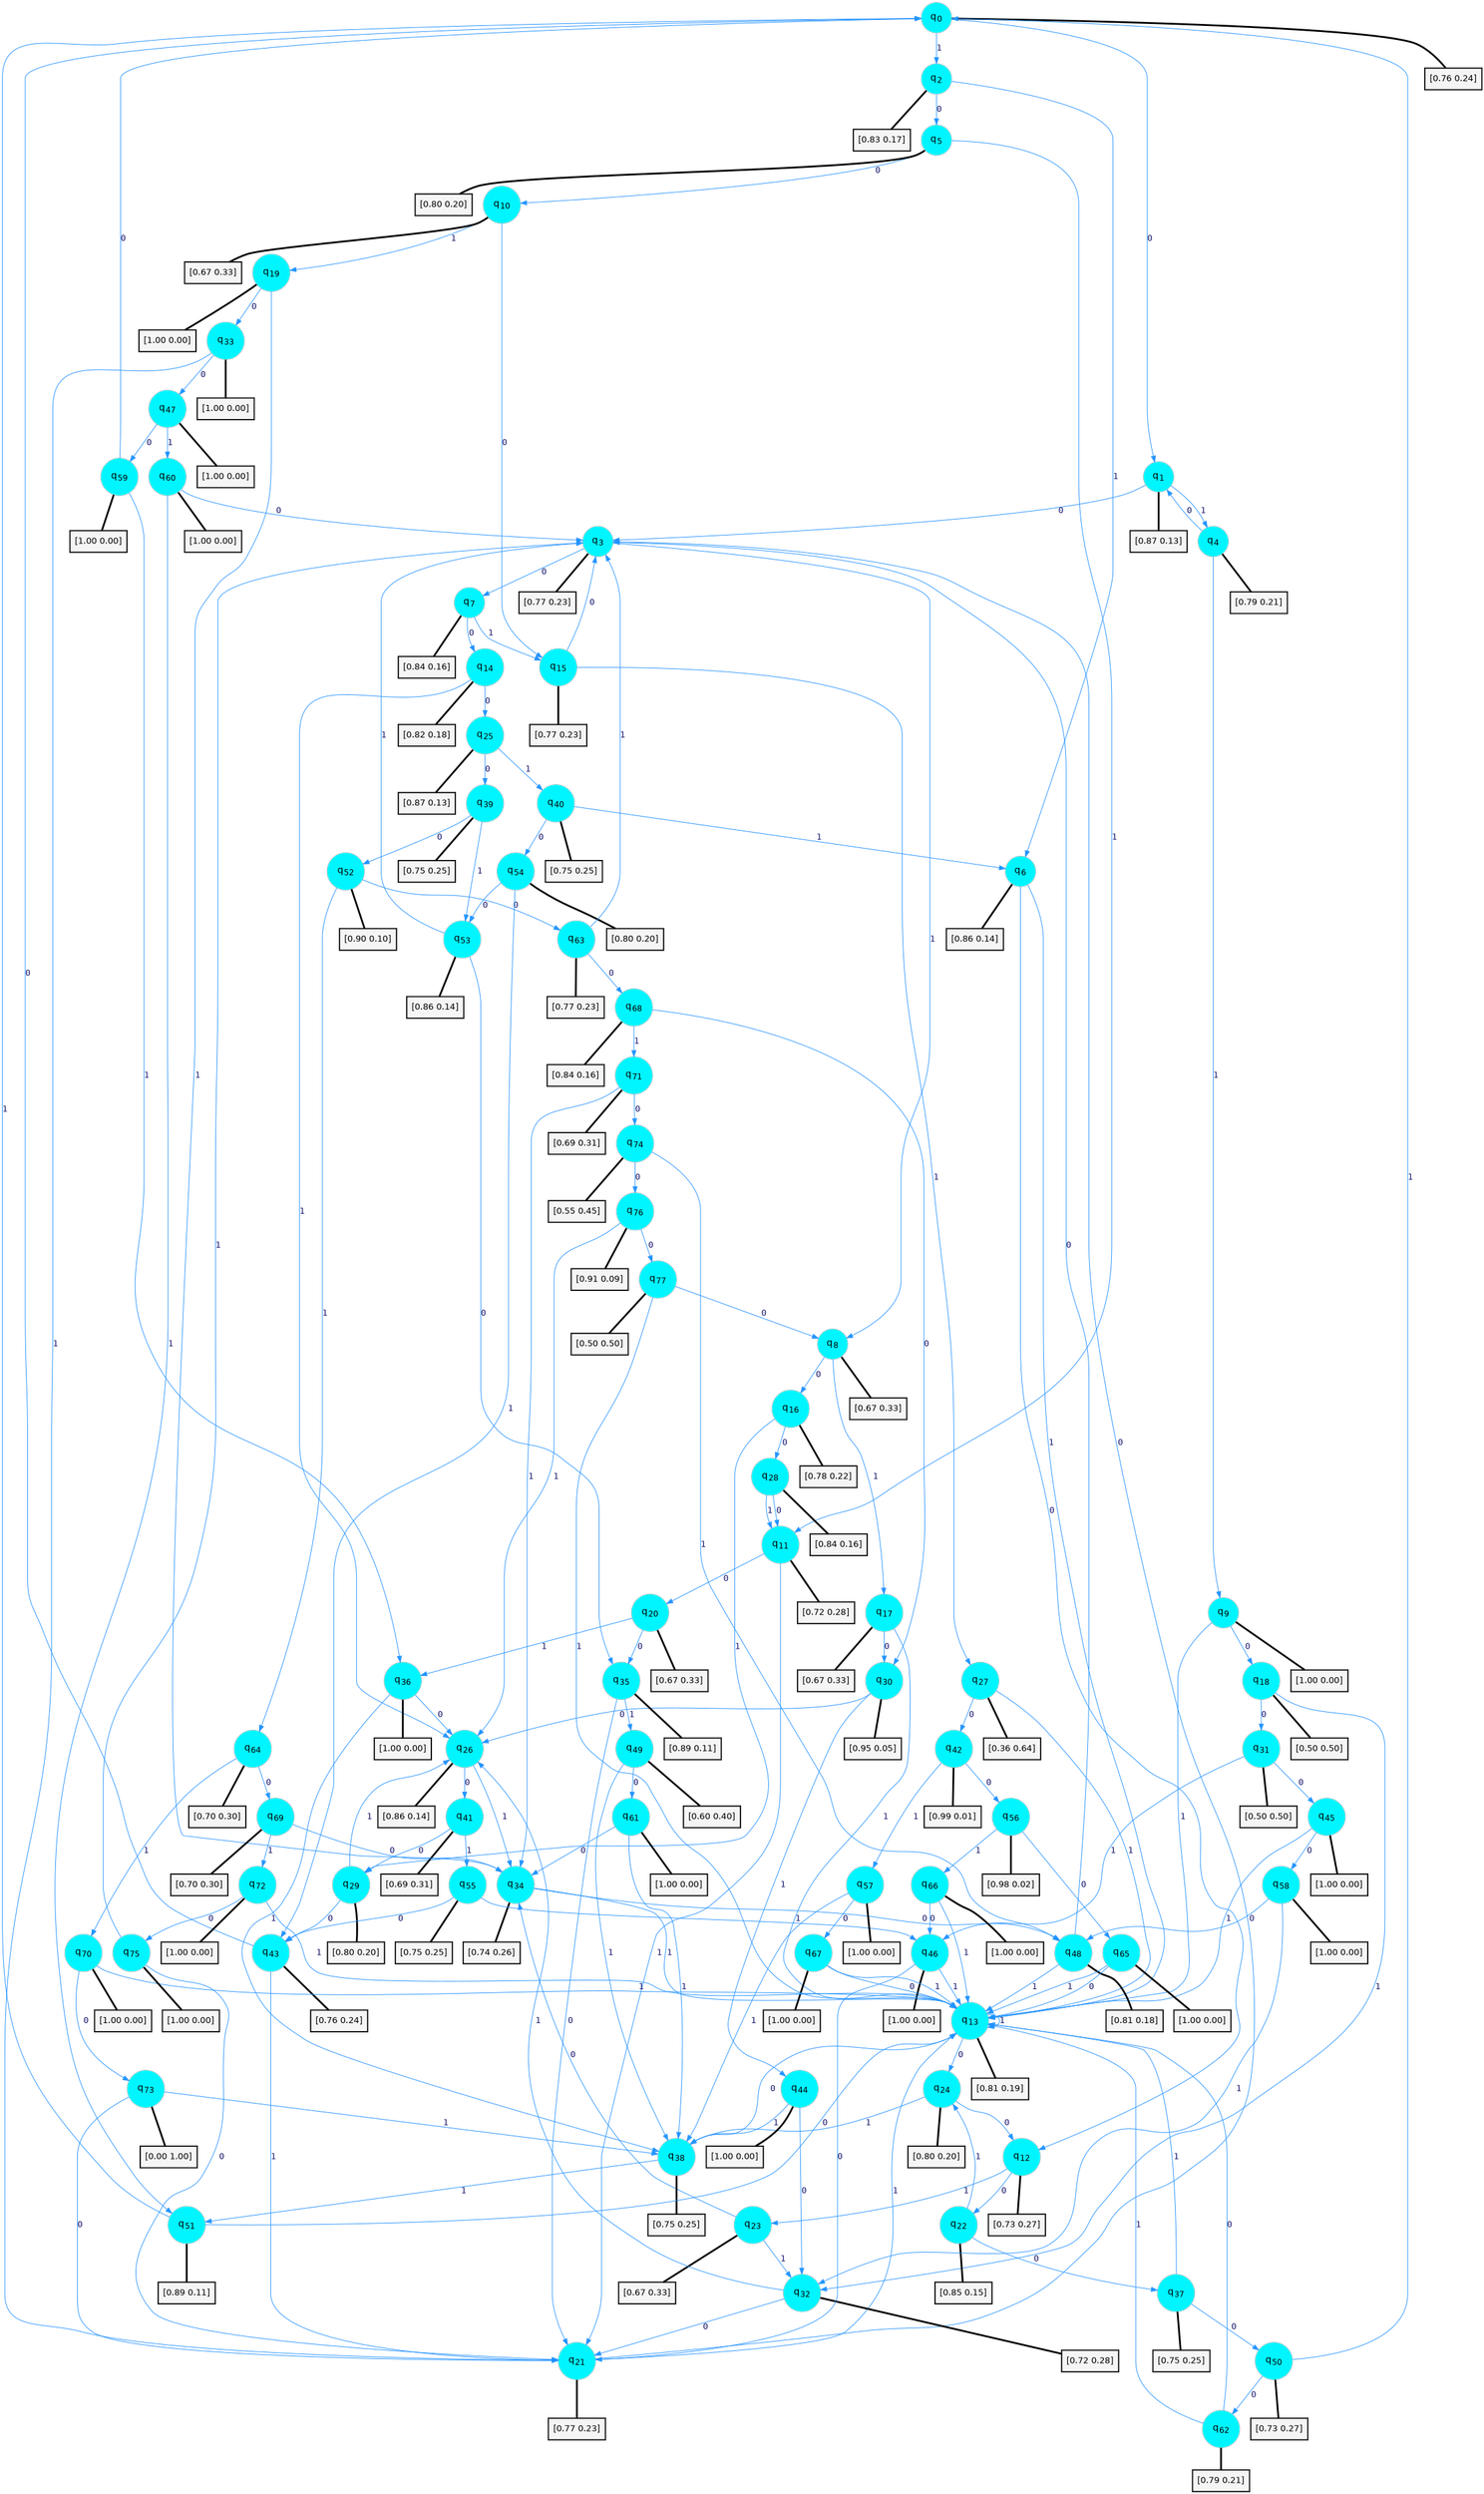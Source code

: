 digraph G {
graph [
bgcolor=transparent, dpi=300, rankdir=TD, size="40,25"];
node [
color=gray, fillcolor=turquoise1, fontcolor=black, fontname=Helvetica, fontsize=16, fontweight=bold, shape=circle, style=filled];
edge [
arrowsize=1, color=dodgerblue1, fontcolor=midnightblue, fontname=courier, fontweight=bold, penwidth=1, style=solid, weight=20];
0[label=<q<SUB>0</SUB>>];
1[label=<q<SUB>1</SUB>>];
2[label=<q<SUB>2</SUB>>];
3[label=<q<SUB>3</SUB>>];
4[label=<q<SUB>4</SUB>>];
5[label=<q<SUB>5</SUB>>];
6[label=<q<SUB>6</SUB>>];
7[label=<q<SUB>7</SUB>>];
8[label=<q<SUB>8</SUB>>];
9[label=<q<SUB>9</SUB>>];
10[label=<q<SUB>10</SUB>>];
11[label=<q<SUB>11</SUB>>];
12[label=<q<SUB>12</SUB>>];
13[label=<q<SUB>13</SUB>>];
14[label=<q<SUB>14</SUB>>];
15[label=<q<SUB>15</SUB>>];
16[label=<q<SUB>16</SUB>>];
17[label=<q<SUB>17</SUB>>];
18[label=<q<SUB>18</SUB>>];
19[label=<q<SUB>19</SUB>>];
20[label=<q<SUB>20</SUB>>];
21[label=<q<SUB>21</SUB>>];
22[label=<q<SUB>22</SUB>>];
23[label=<q<SUB>23</SUB>>];
24[label=<q<SUB>24</SUB>>];
25[label=<q<SUB>25</SUB>>];
26[label=<q<SUB>26</SUB>>];
27[label=<q<SUB>27</SUB>>];
28[label=<q<SUB>28</SUB>>];
29[label=<q<SUB>29</SUB>>];
30[label=<q<SUB>30</SUB>>];
31[label=<q<SUB>31</SUB>>];
32[label=<q<SUB>32</SUB>>];
33[label=<q<SUB>33</SUB>>];
34[label=<q<SUB>34</SUB>>];
35[label=<q<SUB>35</SUB>>];
36[label=<q<SUB>36</SUB>>];
37[label=<q<SUB>37</SUB>>];
38[label=<q<SUB>38</SUB>>];
39[label=<q<SUB>39</SUB>>];
40[label=<q<SUB>40</SUB>>];
41[label=<q<SUB>41</SUB>>];
42[label=<q<SUB>42</SUB>>];
43[label=<q<SUB>43</SUB>>];
44[label=<q<SUB>44</SUB>>];
45[label=<q<SUB>45</SUB>>];
46[label=<q<SUB>46</SUB>>];
47[label=<q<SUB>47</SUB>>];
48[label=<q<SUB>48</SUB>>];
49[label=<q<SUB>49</SUB>>];
50[label=<q<SUB>50</SUB>>];
51[label=<q<SUB>51</SUB>>];
52[label=<q<SUB>52</SUB>>];
53[label=<q<SUB>53</SUB>>];
54[label=<q<SUB>54</SUB>>];
55[label=<q<SUB>55</SUB>>];
56[label=<q<SUB>56</SUB>>];
57[label=<q<SUB>57</SUB>>];
58[label=<q<SUB>58</SUB>>];
59[label=<q<SUB>59</SUB>>];
60[label=<q<SUB>60</SUB>>];
61[label=<q<SUB>61</SUB>>];
62[label=<q<SUB>62</SUB>>];
63[label=<q<SUB>63</SUB>>];
64[label=<q<SUB>64</SUB>>];
65[label=<q<SUB>65</SUB>>];
66[label=<q<SUB>66</SUB>>];
67[label=<q<SUB>67</SUB>>];
68[label=<q<SUB>68</SUB>>];
69[label=<q<SUB>69</SUB>>];
70[label=<q<SUB>70</SUB>>];
71[label=<q<SUB>71</SUB>>];
72[label=<q<SUB>72</SUB>>];
73[label=<q<SUB>73</SUB>>];
74[label=<q<SUB>74</SUB>>];
75[label=<q<SUB>75</SUB>>];
76[label=<q<SUB>76</SUB>>];
77[label=<q<SUB>77</SUB>>];
78[label="[0.76 0.24]", shape=box,fontcolor=black, fontname=Helvetica, fontsize=14, penwidth=2, fillcolor=whitesmoke,color=black];
79[label="[0.87 0.13]", shape=box,fontcolor=black, fontname=Helvetica, fontsize=14, penwidth=2, fillcolor=whitesmoke,color=black];
80[label="[0.83 0.17]", shape=box,fontcolor=black, fontname=Helvetica, fontsize=14, penwidth=2, fillcolor=whitesmoke,color=black];
81[label="[0.77 0.23]", shape=box,fontcolor=black, fontname=Helvetica, fontsize=14, penwidth=2, fillcolor=whitesmoke,color=black];
82[label="[0.79 0.21]", shape=box,fontcolor=black, fontname=Helvetica, fontsize=14, penwidth=2, fillcolor=whitesmoke,color=black];
83[label="[0.80 0.20]", shape=box,fontcolor=black, fontname=Helvetica, fontsize=14, penwidth=2, fillcolor=whitesmoke,color=black];
84[label="[0.86 0.14]", shape=box,fontcolor=black, fontname=Helvetica, fontsize=14, penwidth=2, fillcolor=whitesmoke,color=black];
85[label="[0.84 0.16]", shape=box,fontcolor=black, fontname=Helvetica, fontsize=14, penwidth=2, fillcolor=whitesmoke,color=black];
86[label="[0.67 0.33]", shape=box,fontcolor=black, fontname=Helvetica, fontsize=14, penwidth=2, fillcolor=whitesmoke,color=black];
87[label="[1.00 0.00]", shape=box,fontcolor=black, fontname=Helvetica, fontsize=14, penwidth=2, fillcolor=whitesmoke,color=black];
88[label="[0.67 0.33]", shape=box,fontcolor=black, fontname=Helvetica, fontsize=14, penwidth=2, fillcolor=whitesmoke,color=black];
89[label="[0.72 0.28]", shape=box,fontcolor=black, fontname=Helvetica, fontsize=14, penwidth=2, fillcolor=whitesmoke,color=black];
90[label="[0.73 0.27]", shape=box,fontcolor=black, fontname=Helvetica, fontsize=14, penwidth=2, fillcolor=whitesmoke,color=black];
91[label="[0.81 0.19]", shape=box,fontcolor=black, fontname=Helvetica, fontsize=14, penwidth=2, fillcolor=whitesmoke,color=black];
92[label="[0.82 0.18]", shape=box,fontcolor=black, fontname=Helvetica, fontsize=14, penwidth=2, fillcolor=whitesmoke,color=black];
93[label="[0.77 0.23]", shape=box,fontcolor=black, fontname=Helvetica, fontsize=14, penwidth=2, fillcolor=whitesmoke,color=black];
94[label="[0.78 0.22]", shape=box,fontcolor=black, fontname=Helvetica, fontsize=14, penwidth=2, fillcolor=whitesmoke,color=black];
95[label="[0.67 0.33]", shape=box,fontcolor=black, fontname=Helvetica, fontsize=14, penwidth=2, fillcolor=whitesmoke,color=black];
96[label="[0.50 0.50]", shape=box,fontcolor=black, fontname=Helvetica, fontsize=14, penwidth=2, fillcolor=whitesmoke,color=black];
97[label="[1.00 0.00]", shape=box,fontcolor=black, fontname=Helvetica, fontsize=14, penwidth=2, fillcolor=whitesmoke,color=black];
98[label="[0.67 0.33]", shape=box,fontcolor=black, fontname=Helvetica, fontsize=14, penwidth=2, fillcolor=whitesmoke,color=black];
99[label="[0.77 0.23]", shape=box,fontcolor=black, fontname=Helvetica, fontsize=14, penwidth=2, fillcolor=whitesmoke,color=black];
100[label="[0.85 0.15]", shape=box,fontcolor=black, fontname=Helvetica, fontsize=14, penwidth=2, fillcolor=whitesmoke,color=black];
101[label="[0.67 0.33]", shape=box,fontcolor=black, fontname=Helvetica, fontsize=14, penwidth=2, fillcolor=whitesmoke,color=black];
102[label="[0.80 0.20]", shape=box,fontcolor=black, fontname=Helvetica, fontsize=14, penwidth=2, fillcolor=whitesmoke,color=black];
103[label="[0.87 0.13]", shape=box,fontcolor=black, fontname=Helvetica, fontsize=14, penwidth=2, fillcolor=whitesmoke,color=black];
104[label="[0.86 0.14]", shape=box,fontcolor=black, fontname=Helvetica, fontsize=14, penwidth=2, fillcolor=whitesmoke,color=black];
105[label="[0.36 0.64]", shape=box,fontcolor=black, fontname=Helvetica, fontsize=14, penwidth=2, fillcolor=whitesmoke,color=black];
106[label="[0.84 0.16]", shape=box,fontcolor=black, fontname=Helvetica, fontsize=14, penwidth=2, fillcolor=whitesmoke,color=black];
107[label="[0.80 0.20]", shape=box,fontcolor=black, fontname=Helvetica, fontsize=14, penwidth=2, fillcolor=whitesmoke,color=black];
108[label="[0.95 0.05]", shape=box,fontcolor=black, fontname=Helvetica, fontsize=14, penwidth=2, fillcolor=whitesmoke,color=black];
109[label="[0.50 0.50]", shape=box,fontcolor=black, fontname=Helvetica, fontsize=14, penwidth=2, fillcolor=whitesmoke,color=black];
110[label="[0.72 0.28]", shape=box,fontcolor=black, fontname=Helvetica, fontsize=14, penwidth=2, fillcolor=whitesmoke,color=black];
111[label="[1.00 0.00]", shape=box,fontcolor=black, fontname=Helvetica, fontsize=14, penwidth=2, fillcolor=whitesmoke,color=black];
112[label="[0.74 0.26]", shape=box,fontcolor=black, fontname=Helvetica, fontsize=14, penwidth=2, fillcolor=whitesmoke,color=black];
113[label="[0.89 0.11]", shape=box,fontcolor=black, fontname=Helvetica, fontsize=14, penwidth=2, fillcolor=whitesmoke,color=black];
114[label="[1.00 0.00]", shape=box,fontcolor=black, fontname=Helvetica, fontsize=14, penwidth=2, fillcolor=whitesmoke,color=black];
115[label="[0.75 0.25]", shape=box,fontcolor=black, fontname=Helvetica, fontsize=14, penwidth=2, fillcolor=whitesmoke,color=black];
116[label="[0.75 0.25]", shape=box,fontcolor=black, fontname=Helvetica, fontsize=14, penwidth=2, fillcolor=whitesmoke,color=black];
117[label="[0.75 0.25]", shape=box,fontcolor=black, fontname=Helvetica, fontsize=14, penwidth=2, fillcolor=whitesmoke,color=black];
118[label="[0.75 0.25]", shape=box,fontcolor=black, fontname=Helvetica, fontsize=14, penwidth=2, fillcolor=whitesmoke,color=black];
119[label="[0.69 0.31]", shape=box,fontcolor=black, fontname=Helvetica, fontsize=14, penwidth=2, fillcolor=whitesmoke,color=black];
120[label="[0.99 0.01]", shape=box,fontcolor=black, fontname=Helvetica, fontsize=14, penwidth=2, fillcolor=whitesmoke,color=black];
121[label="[0.76 0.24]", shape=box,fontcolor=black, fontname=Helvetica, fontsize=14, penwidth=2, fillcolor=whitesmoke,color=black];
122[label="[1.00 0.00]", shape=box,fontcolor=black, fontname=Helvetica, fontsize=14, penwidth=2, fillcolor=whitesmoke,color=black];
123[label="[1.00 0.00]", shape=box,fontcolor=black, fontname=Helvetica, fontsize=14, penwidth=2, fillcolor=whitesmoke,color=black];
124[label="[1.00 0.00]", shape=box,fontcolor=black, fontname=Helvetica, fontsize=14, penwidth=2, fillcolor=whitesmoke,color=black];
125[label="[1.00 0.00]", shape=box,fontcolor=black, fontname=Helvetica, fontsize=14, penwidth=2, fillcolor=whitesmoke,color=black];
126[label="[0.81 0.18]", shape=box,fontcolor=black, fontname=Helvetica, fontsize=14, penwidth=2, fillcolor=whitesmoke,color=black];
127[label="[0.60 0.40]", shape=box,fontcolor=black, fontname=Helvetica, fontsize=14, penwidth=2, fillcolor=whitesmoke,color=black];
128[label="[0.73 0.27]", shape=box,fontcolor=black, fontname=Helvetica, fontsize=14, penwidth=2, fillcolor=whitesmoke,color=black];
129[label="[0.89 0.11]", shape=box,fontcolor=black, fontname=Helvetica, fontsize=14, penwidth=2, fillcolor=whitesmoke,color=black];
130[label="[0.90 0.10]", shape=box,fontcolor=black, fontname=Helvetica, fontsize=14, penwidth=2, fillcolor=whitesmoke,color=black];
131[label="[0.86 0.14]", shape=box,fontcolor=black, fontname=Helvetica, fontsize=14, penwidth=2, fillcolor=whitesmoke,color=black];
132[label="[0.80 0.20]", shape=box,fontcolor=black, fontname=Helvetica, fontsize=14, penwidth=2, fillcolor=whitesmoke,color=black];
133[label="[0.75 0.25]", shape=box,fontcolor=black, fontname=Helvetica, fontsize=14, penwidth=2, fillcolor=whitesmoke,color=black];
134[label="[0.98 0.02]", shape=box,fontcolor=black, fontname=Helvetica, fontsize=14, penwidth=2, fillcolor=whitesmoke,color=black];
135[label="[1.00 0.00]", shape=box,fontcolor=black, fontname=Helvetica, fontsize=14, penwidth=2, fillcolor=whitesmoke,color=black];
136[label="[1.00 0.00]", shape=box,fontcolor=black, fontname=Helvetica, fontsize=14, penwidth=2, fillcolor=whitesmoke,color=black];
137[label="[1.00 0.00]", shape=box,fontcolor=black, fontname=Helvetica, fontsize=14, penwidth=2, fillcolor=whitesmoke,color=black];
138[label="[1.00 0.00]", shape=box,fontcolor=black, fontname=Helvetica, fontsize=14, penwidth=2, fillcolor=whitesmoke,color=black];
139[label="[1.00 0.00]", shape=box,fontcolor=black, fontname=Helvetica, fontsize=14, penwidth=2, fillcolor=whitesmoke,color=black];
140[label="[0.79 0.21]", shape=box,fontcolor=black, fontname=Helvetica, fontsize=14, penwidth=2, fillcolor=whitesmoke,color=black];
141[label="[0.77 0.23]", shape=box,fontcolor=black, fontname=Helvetica, fontsize=14, penwidth=2, fillcolor=whitesmoke,color=black];
142[label="[0.70 0.30]", shape=box,fontcolor=black, fontname=Helvetica, fontsize=14, penwidth=2, fillcolor=whitesmoke,color=black];
143[label="[1.00 0.00]", shape=box,fontcolor=black, fontname=Helvetica, fontsize=14, penwidth=2, fillcolor=whitesmoke,color=black];
144[label="[1.00 0.00]", shape=box,fontcolor=black, fontname=Helvetica, fontsize=14, penwidth=2, fillcolor=whitesmoke,color=black];
145[label="[1.00 0.00]", shape=box,fontcolor=black, fontname=Helvetica, fontsize=14, penwidth=2, fillcolor=whitesmoke,color=black];
146[label="[0.84 0.16]", shape=box,fontcolor=black, fontname=Helvetica, fontsize=14, penwidth=2, fillcolor=whitesmoke,color=black];
147[label="[0.70 0.30]", shape=box,fontcolor=black, fontname=Helvetica, fontsize=14, penwidth=2, fillcolor=whitesmoke,color=black];
148[label="[1.00 0.00]", shape=box,fontcolor=black, fontname=Helvetica, fontsize=14, penwidth=2, fillcolor=whitesmoke,color=black];
149[label="[0.69 0.31]", shape=box,fontcolor=black, fontname=Helvetica, fontsize=14, penwidth=2, fillcolor=whitesmoke,color=black];
150[label="[1.00 0.00]", shape=box,fontcolor=black, fontname=Helvetica, fontsize=14, penwidth=2, fillcolor=whitesmoke,color=black];
151[label="[0.00 1.00]", shape=box,fontcolor=black, fontname=Helvetica, fontsize=14, penwidth=2, fillcolor=whitesmoke,color=black];
152[label="[0.55 0.45]", shape=box,fontcolor=black, fontname=Helvetica, fontsize=14, penwidth=2, fillcolor=whitesmoke,color=black];
153[label="[1.00 0.00]", shape=box,fontcolor=black, fontname=Helvetica, fontsize=14, penwidth=2, fillcolor=whitesmoke,color=black];
154[label="[0.91 0.09]", shape=box,fontcolor=black, fontname=Helvetica, fontsize=14, penwidth=2, fillcolor=whitesmoke,color=black];
155[label="[0.50 0.50]", shape=box,fontcolor=black, fontname=Helvetica, fontsize=14, penwidth=2, fillcolor=whitesmoke,color=black];
0->1 [label=0];
0->2 [label=1];
0->78 [arrowhead=none, penwidth=3,color=black];
1->3 [label=0];
1->4 [label=1];
1->79 [arrowhead=none, penwidth=3,color=black];
2->5 [label=0];
2->6 [label=1];
2->80 [arrowhead=none, penwidth=3,color=black];
3->7 [label=0];
3->8 [label=1];
3->81 [arrowhead=none, penwidth=3,color=black];
4->1 [label=0];
4->9 [label=1];
4->82 [arrowhead=none, penwidth=3,color=black];
5->10 [label=0];
5->11 [label=1];
5->83 [arrowhead=none, penwidth=3,color=black];
6->12 [label=0];
6->13 [label=1];
6->84 [arrowhead=none, penwidth=3,color=black];
7->14 [label=0];
7->15 [label=1];
7->85 [arrowhead=none, penwidth=3,color=black];
8->16 [label=0];
8->17 [label=1];
8->86 [arrowhead=none, penwidth=3,color=black];
9->18 [label=0];
9->13 [label=1];
9->87 [arrowhead=none, penwidth=3,color=black];
10->15 [label=0];
10->19 [label=1];
10->88 [arrowhead=none, penwidth=3,color=black];
11->20 [label=0];
11->21 [label=1];
11->89 [arrowhead=none, penwidth=3,color=black];
12->22 [label=0];
12->23 [label=1];
12->90 [arrowhead=none, penwidth=3,color=black];
13->24 [label=0];
13->13 [label=1];
13->91 [arrowhead=none, penwidth=3,color=black];
14->25 [label=0];
14->26 [label=1];
14->92 [arrowhead=none, penwidth=3,color=black];
15->3 [label=0];
15->27 [label=1];
15->93 [arrowhead=none, penwidth=3,color=black];
16->28 [label=0];
16->29 [label=1];
16->94 [arrowhead=none, penwidth=3,color=black];
17->30 [label=0];
17->13 [label=1];
17->95 [arrowhead=none, penwidth=3,color=black];
18->31 [label=0];
18->32 [label=1];
18->96 [arrowhead=none, penwidth=3,color=black];
19->33 [label=0];
19->34 [label=1];
19->97 [arrowhead=none, penwidth=3,color=black];
20->35 [label=0];
20->36 [label=1];
20->98 [arrowhead=none, penwidth=3,color=black];
21->3 [label=0];
21->13 [label=1];
21->99 [arrowhead=none, penwidth=3,color=black];
22->37 [label=0];
22->24 [label=1];
22->100 [arrowhead=none, penwidth=3,color=black];
23->34 [label=0];
23->32 [label=1];
23->101 [arrowhead=none, penwidth=3,color=black];
24->12 [label=0];
24->38 [label=1];
24->102 [arrowhead=none, penwidth=3,color=black];
25->39 [label=0];
25->40 [label=1];
25->103 [arrowhead=none, penwidth=3,color=black];
26->41 [label=0];
26->34 [label=1];
26->104 [arrowhead=none, penwidth=3,color=black];
27->42 [label=0];
27->13 [label=1];
27->105 [arrowhead=none, penwidth=3,color=black];
28->11 [label=0];
28->11 [label=1];
28->106 [arrowhead=none, penwidth=3,color=black];
29->43 [label=0];
29->26 [label=1];
29->107 [arrowhead=none, penwidth=3,color=black];
30->26 [label=0];
30->44 [label=1];
30->108 [arrowhead=none, penwidth=3,color=black];
31->45 [label=0];
31->46 [label=1];
31->109 [arrowhead=none, penwidth=3,color=black];
32->21 [label=0];
32->26 [label=1];
32->110 [arrowhead=none, penwidth=3,color=black];
33->47 [label=0];
33->21 [label=1];
33->111 [arrowhead=none, penwidth=3,color=black];
34->48 [label=0];
34->13 [label=1];
34->112 [arrowhead=none, penwidth=3,color=black];
35->21 [label=0];
35->49 [label=1];
35->113 [arrowhead=none, penwidth=3,color=black];
36->26 [label=0];
36->38 [label=1];
36->114 [arrowhead=none, penwidth=3,color=black];
37->50 [label=0];
37->13 [label=1];
37->115 [arrowhead=none, penwidth=3,color=black];
38->13 [label=0];
38->51 [label=1];
38->116 [arrowhead=none, penwidth=3,color=black];
39->52 [label=0];
39->53 [label=1];
39->117 [arrowhead=none, penwidth=3,color=black];
40->54 [label=0];
40->6 [label=1];
40->118 [arrowhead=none, penwidth=3,color=black];
41->29 [label=0];
41->55 [label=1];
41->119 [arrowhead=none, penwidth=3,color=black];
42->56 [label=0];
42->57 [label=1];
42->120 [arrowhead=none, penwidth=3,color=black];
43->0 [label=0];
43->21 [label=1];
43->121 [arrowhead=none, penwidth=3,color=black];
44->32 [label=0];
44->38 [label=1];
44->122 [arrowhead=none, penwidth=3,color=black];
45->58 [label=0];
45->13 [label=1];
45->123 [arrowhead=none, penwidth=3,color=black];
46->21 [label=0];
46->13 [label=1];
46->124 [arrowhead=none, penwidth=3,color=black];
47->59 [label=0];
47->60 [label=1];
47->125 [arrowhead=none, penwidth=3,color=black];
48->3 [label=0];
48->13 [label=1];
48->126 [arrowhead=none, penwidth=3,color=black];
49->61 [label=0];
49->38 [label=1];
49->127 [arrowhead=none, penwidth=3,color=black];
50->62 [label=0];
50->0 [label=1];
50->128 [arrowhead=none, penwidth=3,color=black];
51->13 [label=0];
51->0 [label=1];
51->129 [arrowhead=none, penwidth=3,color=black];
52->63 [label=0];
52->64 [label=1];
52->130 [arrowhead=none, penwidth=3,color=black];
53->35 [label=0];
53->3 [label=1];
53->131 [arrowhead=none, penwidth=3,color=black];
54->53 [label=0];
54->43 [label=1];
54->132 [arrowhead=none, penwidth=3,color=black];
55->43 [label=0];
55->46 [label=1];
55->133 [arrowhead=none, penwidth=3,color=black];
56->65 [label=0];
56->66 [label=1];
56->134 [arrowhead=none, penwidth=3,color=black];
57->67 [label=0];
57->38 [label=1];
57->135 [arrowhead=none, penwidth=3,color=black];
58->48 [label=0];
58->32 [label=1];
58->136 [arrowhead=none, penwidth=3,color=black];
59->0 [label=0];
59->36 [label=1];
59->137 [arrowhead=none, penwidth=3,color=black];
60->3 [label=0];
60->51 [label=1];
60->138 [arrowhead=none, penwidth=3,color=black];
61->34 [label=0];
61->38 [label=1];
61->139 [arrowhead=none, penwidth=3,color=black];
62->13 [label=0];
62->13 [label=1];
62->140 [arrowhead=none, penwidth=3,color=black];
63->68 [label=0];
63->3 [label=1];
63->141 [arrowhead=none, penwidth=3,color=black];
64->69 [label=0];
64->70 [label=1];
64->142 [arrowhead=none, penwidth=3,color=black];
65->13 [label=0];
65->13 [label=1];
65->143 [arrowhead=none, penwidth=3,color=black];
66->46 [label=0];
66->13 [label=1];
66->144 [arrowhead=none, penwidth=3,color=black];
67->13 [label=0];
67->13 [label=1];
67->145 [arrowhead=none, penwidth=3,color=black];
68->30 [label=0];
68->71 [label=1];
68->146 [arrowhead=none, penwidth=3,color=black];
69->34 [label=0];
69->72 [label=1];
69->147 [arrowhead=none, penwidth=3,color=black];
70->73 [label=0];
70->13 [label=1];
70->148 [arrowhead=none, penwidth=3,color=black];
71->74 [label=0];
71->34 [label=1];
71->149 [arrowhead=none, penwidth=3,color=black];
72->75 [label=0];
72->13 [label=1];
72->150 [arrowhead=none, penwidth=3,color=black];
73->21 [label=0];
73->38 [label=1];
73->151 [arrowhead=none, penwidth=3,color=black];
74->76 [label=0];
74->48 [label=1];
74->152 [arrowhead=none, penwidth=3,color=black];
75->21 [label=0];
75->3 [label=1];
75->153 [arrowhead=none, penwidth=3,color=black];
76->77 [label=0];
76->26 [label=1];
76->154 [arrowhead=none, penwidth=3,color=black];
77->8 [label=0];
77->13 [label=1];
77->155 [arrowhead=none, penwidth=3,color=black];
}
